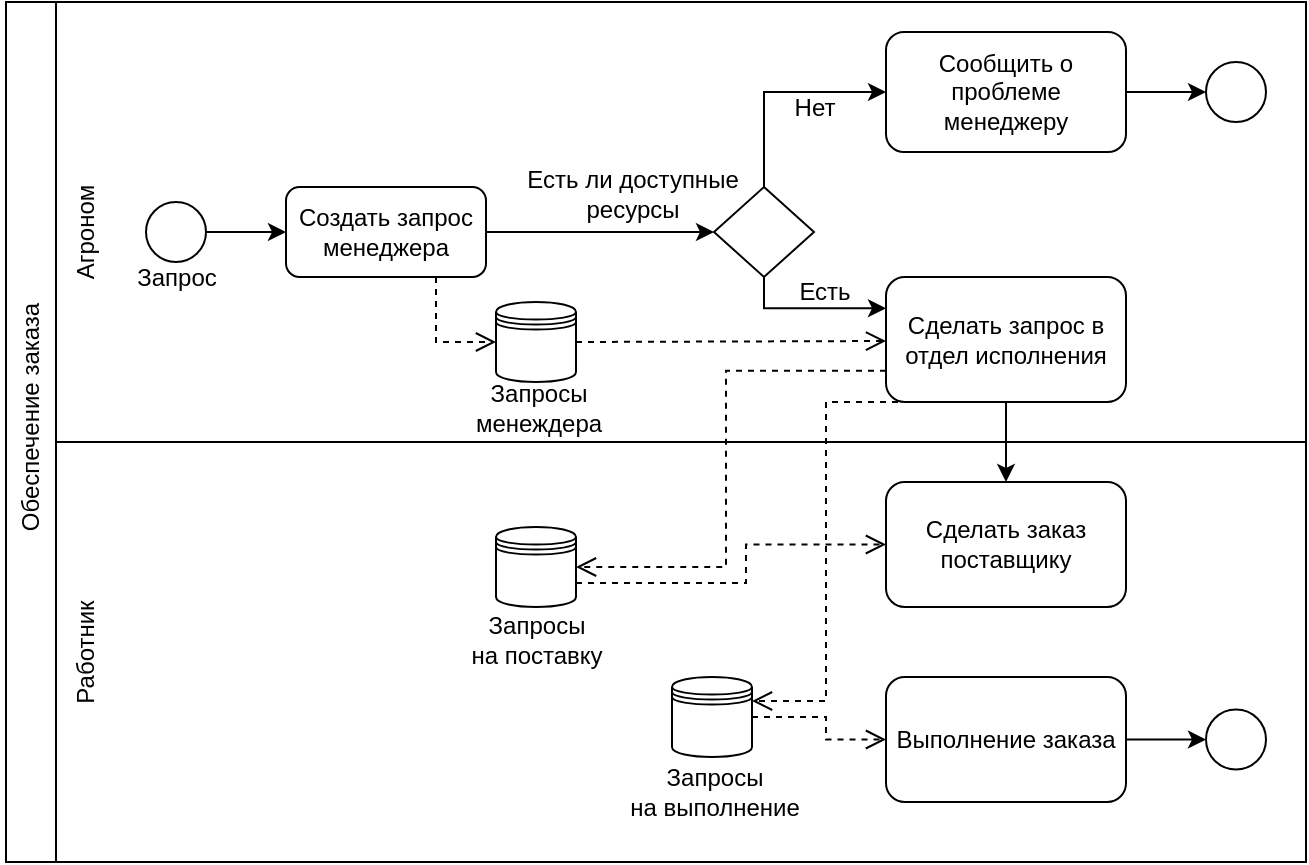<mxfile version="21.6.8" type="device">
  <diagram name="Страница — 1" id="vkr-5ie40hmDFnKBlWFc">
    <mxGraphModel dx="873" dy="852" grid="1" gridSize="10" guides="1" tooltips="1" connect="1" arrows="1" fold="1" page="1" pageScale="1" pageWidth="827" pageHeight="1169" math="0" shadow="0">
      <root>
        <mxCell id="0" />
        <mxCell id="1" parent="0" />
        <mxCell id="FzYCfsB_Ygolb3LKtRlU-59" value="" style="rounded=0;whiteSpace=wrap;html=1;" vertex="1" parent="1">
          <mxGeometry x="80" y="550" width="630" height="210" as="geometry" />
        </mxCell>
        <mxCell id="FzYCfsB_Ygolb3LKtRlU-58" value="" style="rounded=0;whiteSpace=wrap;html=1;" vertex="1" parent="1">
          <mxGeometry x="80" y="330" width="630" height="220" as="geometry" />
        </mxCell>
        <mxCell id="FzYCfsB_Ygolb3LKtRlU-7" value="" style="shape=datastore;whiteSpace=wrap;html=1;" vertex="1" parent="1">
          <mxGeometry x="305" y="480" width="40" height="40" as="geometry" />
        </mxCell>
        <mxCell id="FzYCfsB_Ygolb3LKtRlU-10" style="edgeStyle=orthogonalEdgeStyle;rounded=0;orthogonalLoop=1;jettySize=auto;html=1;exitX=1;exitY=0.5;exitDx=0;exitDy=0;" edge="1" parent="1" source="FzYCfsB_Ygolb3LKtRlU-8">
          <mxGeometry relative="1" as="geometry">
            <mxPoint x="200" y="445" as="targetPoint" />
          </mxGeometry>
        </mxCell>
        <mxCell id="FzYCfsB_Ygolb3LKtRlU-8" value="" style="ellipse;whiteSpace=wrap;html=1;aspect=fixed;" vertex="1" parent="1">
          <mxGeometry x="130" y="430" width="30" height="30" as="geometry" />
        </mxCell>
        <mxCell id="FzYCfsB_Ygolb3LKtRlU-9" value="Запрос" style="text;html=1;align=center;verticalAlign=middle;resizable=0;points=[];autosize=1;strokeColor=none;fillColor=none;" vertex="1" parent="1">
          <mxGeometry x="115" y="453" width="60" height="30" as="geometry" />
        </mxCell>
        <mxCell id="FzYCfsB_Ygolb3LKtRlU-14" style="edgeStyle=orthogonalEdgeStyle;rounded=0;orthogonalLoop=1;jettySize=auto;html=1;entryX=0;entryY=0.5;entryDx=0;entryDy=0;" edge="1" parent="1" source="FzYCfsB_Ygolb3LKtRlU-13" target="FzYCfsB_Ygolb3LKtRlU-25">
          <mxGeometry relative="1" as="geometry">
            <mxPoint x="390" y="445" as="targetPoint" />
          </mxGeometry>
        </mxCell>
        <mxCell id="FzYCfsB_Ygolb3LKtRlU-13" value="Создать запрос менеджера" style="rounded=1;whiteSpace=wrap;html=1;" vertex="1" parent="1">
          <mxGeometry x="200" y="422.5" width="100" height="45" as="geometry" />
        </mxCell>
        <mxCell id="FzYCfsB_Ygolb3LKtRlU-22" value="" style="html=1;verticalAlign=bottom;endArrow=open;dashed=1;endSize=8;edgeStyle=elbowEdgeStyle;elbow=vertical;curved=0;rounded=0;exitX=0.75;exitY=1;exitDx=0;exitDy=0;entryX=0;entryY=0.5;entryDx=0;entryDy=0;" edge="1" parent="1" source="FzYCfsB_Ygolb3LKtRlU-13" target="FzYCfsB_Ygolb3LKtRlU-7">
          <mxGeometry x="0.005" relative="1" as="geometry">
            <mxPoint x="290" y="510" as="sourcePoint" />
            <mxPoint x="270" y="550" as="targetPoint" />
            <mxPoint as="offset" />
            <Array as="points">
              <mxPoint x="300" y="500" />
            </Array>
          </mxGeometry>
        </mxCell>
        <mxCell id="FzYCfsB_Ygolb3LKtRlU-23" value="Запросы&lt;br&gt;менеждера" style="text;html=1;align=center;verticalAlign=middle;resizable=0;points=[];autosize=1;strokeColor=none;fillColor=none;" vertex="1" parent="1">
          <mxGeometry x="281" y="513" width="90" height="40" as="geometry" />
        </mxCell>
        <mxCell id="FzYCfsB_Ygolb3LKtRlU-43" style="edgeStyle=orthogonalEdgeStyle;rounded=0;orthogonalLoop=1;jettySize=auto;html=1;exitX=0.5;exitY=1;exitDx=0;exitDy=0;entryX=0.5;entryY=0;entryDx=0;entryDy=0;" edge="1" parent="1" source="FzYCfsB_Ygolb3LKtRlU-24" target="FzYCfsB_Ygolb3LKtRlU-41">
          <mxGeometry relative="1" as="geometry" />
        </mxCell>
        <mxCell id="FzYCfsB_Ygolb3LKtRlU-24" value="Сделать запрос в отдел исполнения" style="rounded=1;whiteSpace=wrap;html=1;" vertex="1" parent="1">
          <mxGeometry x="500" y="467.5" width="120" height="62.5" as="geometry" />
        </mxCell>
        <mxCell id="FzYCfsB_Ygolb3LKtRlU-30" style="edgeStyle=orthogonalEdgeStyle;rounded=0;orthogonalLoop=1;jettySize=auto;html=1;exitX=0.5;exitY=0;exitDx=0;exitDy=0;entryX=0;entryY=0.5;entryDx=0;entryDy=0;" edge="1" parent="1" source="FzYCfsB_Ygolb3LKtRlU-25" target="FzYCfsB_Ygolb3LKtRlU-27">
          <mxGeometry relative="1" as="geometry" />
        </mxCell>
        <mxCell id="FzYCfsB_Ygolb3LKtRlU-33" style="edgeStyle=orthogonalEdgeStyle;rounded=0;orthogonalLoop=1;jettySize=auto;html=1;exitX=0.5;exitY=1;exitDx=0;exitDy=0;entryX=0;entryY=0.25;entryDx=0;entryDy=0;" edge="1" parent="1" source="FzYCfsB_Ygolb3LKtRlU-25" target="FzYCfsB_Ygolb3LKtRlU-24">
          <mxGeometry relative="1" as="geometry">
            <Array as="points">
              <mxPoint x="439" y="483" />
            </Array>
          </mxGeometry>
        </mxCell>
        <mxCell id="FzYCfsB_Ygolb3LKtRlU-25" value="" style="rhombus;whiteSpace=wrap;html=1;" vertex="1" parent="1">
          <mxGeometry x="414" y="422.5" width="50" height="45" as="geometry" />
        </mxCell>
        <mxCell id="FzYCfsB_Ygolb3LKtRlU-26" value="Есть ли доступные&lt;br&gt;ресурсы" style="text;html=1;align=center;verticalAlign=middle;resizable=0;points=[];autosize=1;strokeColor=none;fillColor=none;" vertex="1" parent="1">
          <mxGeometry x="308" y="406" width="130" height="40" as="geometry" />
        </mxCell>
        <mxCell id="FzYCfsB_Ygolb3LKtRlU-31" style="edgeStyle=orthogonalEdgeStyle;rounded=0;orthogonalLoop=1;jettySize=auto;html=1;exitX=1;exitY=0.5;exitDx=0;exitDy=0;entryX=0;entryY=0.5;entryDx=0;entryDy=0;" edge="1" parent="1" source="FzYCfsB_Ygolb3LKtRlU-27" target="FzYCfsB_Ygolb3LKtRlU-28">
          <mxGeometry relative="1" as="geometry">
            <mxPoint x="680" y="375.143" as="targetPoint" />
          </mxGeometry>
        </mxCell>
        <mxCell id="FzYCfsB_Ygolb3LKtRlU-27" value="Сообщить о проблеме менеджеру" style="rounded=1;whiteSpace=wrap;html=1;" vertex="1" parent="1">
          <mxGeometry x="500" y="345" width="120" height="60" as="geometry" />
        </mxCell>
        <mxCell id="FzYCfsB_Ygolb3LKtRlU-28" value="" style="ellipse;whiteSpace=wrap;html=1;aspect=fixed;" vertex="1" parent="1">
          <mxGeometry x="660" y="360" width="30" height="30" as="geometry" />
        </mxCell>
        <mxCell id="FzYCfsB_Ygolb3LKtRlU-32" value="Нет" style="text;html=1;align=center;verticalAlign=middle;resizable=0;points=[];autosize=1;strokeColor=none;fillColor=none;" vertex="1" parent="1">
          <mxGeometry x="444" y="368" width="40" height="30" as="geometry" />
        </mxCell>
        <mxCell id="FzYCfsB_Ygolb3LKtRlU-34" value="Есть" style="text;html=1;align=center;verticalAlign=middle;resizable=0;points=[];autosize=1;strokeColor=none;fillColor=none;" vertex="1" parent="1">
          <mxGeometry x="444" y="460" width="50" height="30" as="geometry" />
        </mxCell>
        <mxCell id="FzYCfsB_Ygolb3LKtRlU-38" value="" style="shape=datastore;whiteSpace=wrap;html=1;" vertex="1" parent="1">
          <mxGeometry x="305" y="592.5" width="40" height="40" as="geometry" />
        </mxCell>
        <mxCell id="FzYCfsB_Ygolb3LKtRlU-39" value="Запросы&lt;br&gt;на поставку" style="text;html=1;align=center;verticalAlign=middle;resizable=0;points=[];autosize=1;strokeColor=none;fillColor=none;" vertex="1" parent="1">
          <mxGeometry x="280" y="628.5" width="90" height="40" as="geometry" />
        </mxCell>
        <mxCell id="FzYCfsB_Ygolb3LKtRlU-41" value="Сделать заказ&lt;br&gt;поставщику" style="rounded=1;whiteSpace=wrap;html=1;" vertex="1" parent="1">
          <mxGeometry x="500" y="570" width="120" height="62.5" as="geometry" />
        </mxCell>
        <mxCell id="FzYCfsB_Ygolb3LKtRlU-52" style="edgeStyle=orthogonalEdgeStyle;rounded=0;orthogonalLoop=1;jettySize=auto;html=1;exitX=1;exitY=0.5;exitDx=0;exitDy=0;entryX=0;entryY=0.5;entryDx=0;entryDy=0;" edge="1" parent="1" source="FzYCfsB_Ygolb3LKtRlU-42" target="FzYCfsB_Ygolb3LKtRlU-51">
          <mxGeometry relative="1" as="geometry" />
        </mxCell>
        <mxCell id="FzYCfsB_Ygolb3LKtRlU-42" value="Выполнение заказа" style="rounded=1;whiteSpace=wrap;html=1;" vertex="1" parent="1">
          <mxGeometry x="500" y="667.5" width="120" height="62.5" as="geometry" />
        </mxCell>
        <mxCell id="FzYCfsB_Ygolb3LKtRlU-45" value="" style="html=1;verticalAlign=bottom;endArrow=open;dashed=1;endSize=8;edgeStyle=elbowEdgeStyle;elbow=horizontal;curved=0;rounded=0;entryX=1;entryY=0.5;entryDx=0;entryDy=0;exitX=0;exitY=0.75;exitDx=0;exitDy=0;" edge="1" parent="1" source="FzYCfsB_Ygolb3LKtRlU-24" target="FzYCfsB_Ygolb3LKtRlU-38">
          <mxGeometry relative="1" as="geometry">
            <mxPoint x="414" y="680" as="sourcePoint" />
            <mxPoint x="259" y="770.86" as="targetPoint" />
            <Array as="points">
              <mxPoint x="420" y="560" />
              <mxPoint x="304" y="725.86" />
              <mxPoint x="260" y="750" />
            </Array>
          </mxGeometry>
        </mxCell>
        <mxCell id="FzYCfsB_Ygolb3LKtRlU-49" value="" style="html=1;verticalAlign=bottom;endArrow=open;dashed=1;endSize=8;edgeStyle=elbowEdgeStyle;elbow=horizontal;curved=0;rounded=0;exitX=1;exitY=0.7;exitDx=0;exitDy=0;entryX=0;entryY=0.5;entryDx=0;entryDy=0;" edge="1" parent="1" source="FzYCfsB_Ygolb3LKtRlU-38" target="FzYCfsB_Ygolb3LKtRlU-41">
          <mxGeometry x="0.005" relative="1" as="geometry">
            <mxPoint x="390" y="747.5" as="sourcePoint" />
            <mxPoint x="310" y="747.5" as="targetPoint" />
            <mxPoint as="offset" />
            <Array as="points">
              <mxPoint x="430" y="617.5" />
            </Array>
          </mxGeometry>
        </mxCell>
        <mxCell id="FzYCfsB_Ygolb3LKtRlU-50" value="" style="html=1;verticalAlign=bottom;endArrow=open;dashed=1;endSize=8;edgeStyle=elbowEdgeStyle;elbow=vertical;curved=0;rounded=0;entryX=0;entryY=0.5;entryDx=0;entryDy=0;exitX=1;exitY=0.5;exitDx=0;exitDy=0;" edge="1" parent="1" source="FzYCfsB_Ygolb3LKtRlU-7" target="FzYCfsB_Ygolb3LKtRlU-24">
          <mxGeometry x="0.005" relative="1" as="geometry">
            <mxPoint x="425" y="474.76" as="sourcePoint" />
            <mxPoint x="345" y="474.76" as="targetPoint" />
            <mxPoint as="offset" />
          </mxGeometry>
        </mxCell>
        <mxCell id="FzYCfsB_Ygolb3LKtRlU-51" value="" style="ellipse;whiteSpace=wrap;html=1;aspect=fixed;" vertex="1" parent="1">
          <mxGeometry x="660" y="683.75" width="30" height="30" as="geometry" />
        </mxCell>
        <mxCell id="FzYCfsB_Ygolb3LKtRlU-53" value="" style="shape=datastore;whiteSpace=wrap;html=1;" vertex="1" parent="1">
          <mxGeometry x="393" y="667.5" width="40" height="40" as="geometry" />
        </mxCell>
        <mxCell id="FzYCfsB_Ygolb3LKtRlU-54" value="Запросы&lt;br&gt;на выполнение" style="text;html=1;align=center;verticalAlign=middle;resizable=0;points=[];autosize=1;strokeColor=none;fillColor=none;" vertex="1" parent="1">
          <mxGeometry x="359" y="704.5" width="110" height="40" as="geometry" />
        </mxCell>
        <mxCell id="FzYCfsB_Ygolb3LKtRlU-55" value="" style="html=1;verticalAlign=bottom;endArrow=open;dashed=1;endSize=8;edgeStyle=elbowEdgeStyle;elbow=horizontal;curved=0;rounded=0;exitX=1;exitY=0.5;exitDx=0;exitDy=0;entryX=0;entryY=0.5;entryDx=0;entryDy=0;" edge="1" parent="1" source="FzYCfsB_Ygolb3LKtRlU-53" target="FzYCfsB_Ygolb3LKtRlU-42">
          <mxGeometry x="0.005" relative="1" as="geometry">
            <mxPoint x="494" y="648.21" as="sourcePoint" />
            <mxPoint x="414" y="648.21" as="targetPoint" />
            <mxPoint as="offset" />
            <Array as="points">
              <mxPoint x="470" y="697.5" />
            </Array>
          </mxGeometry>
        </mxCell>
        <mxCell id="FzYCfsB_Ygolb3LKtRlU-56" value="" style="html=1;verticalAlign=bottom;endArrow=open;dashed=1;endSize=8;edgeStyle=elbowEdgeStyle;elbow=horizontal;curved=0;rounded=0;exitX=0.25;exitY=1;exitDx=0;exitDy=0;entryX=1;entryY=0.3;entryDx=0;entryDy=0;" edge="1" parent="1" source="FzYCfsB_Ygolb3LKtRlU-24" target="FzYCfsB_Ygolb3LKtRlU-53">
          <mxGeometry x="0.005" relative="1" as="geometry">
            <mxPoint x="518" y="550" as="sourcePoint" />
            <mxPoint x="438" y="550" as="targetPoint" />
            <mxPoint as="offset" />
            <Array as="points">
              <mxPoint x="470" y="600" />
              <mxPoint x="460" y="630" />
            </Array>
          </mxGeometry>
        </mxCell>
        <mxCell id="FzYCfsB_Ygolb3LKtRlU-60" value="" style="rounded=0;whiteSpace=wrap;html=1;" vertex="1" parent="1">
          <mxGeometry x="60" y="330" width="25" height="430" as="geometry" />
        </mxCell>
        <mxCell id="FzYCfsB_Ygolb3LKtRlU-61" value="Обеспечение заказа" style="text;html=1;strokeColor=none;fillColor=none;align=center;verticalAlign=middle;whiteSpace=wrap;rounded=0;rotation=-90;" vertex="1" parent="1">
          <mxGeometry x="7.5" y="523" width="130" height="30" as="geometry" />
        </mxCell>
        <mxCell id="FzYCfsB_Ygolb3LKtRlU-62" value="Работник" style="text;html=1;strokeColor=none;fillColor=none;align=center;verticalAlign=middle;whiteSpace=wrap;rounded=0;rotation=-90;" vertex="1" parent="1">
          <mxGeometry x="70" y="640" width="60" height="30" as="geometry" />
        </mxCell>
        <mxCell id="FzYCfsB_Ygolb3LKtRlU-63" value="Агроном" style="text;html=1;strokeColor=none;fillColor=none;align=center;verticalAlign=middle;whiteSpace=wrap;rounded=0;rotation=-90;" vertex="1" parent="1">
          <mxGeometry x="70" y="430" width="60" height="30" as="geometry" />
        </mxCell>
      </root>
    </mxGraphModel>
  </diagram>
</mxfile>
